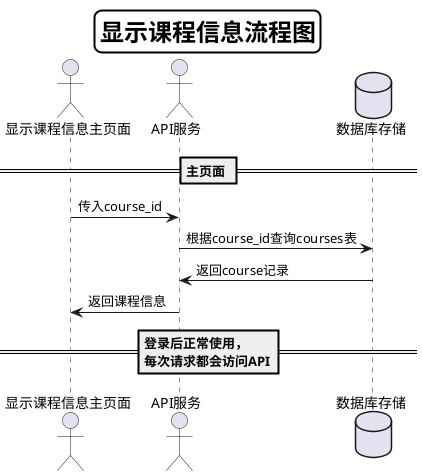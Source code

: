 @startuml
skinparam titleBorderRoundCorner 15
skinparam titleBorderThickness 2
skinparam titleBorderColor #Black
skinparam titleFontSize 24
Title 显示课程信息流程图


actor 显示课程信息主页面
actor API服务
database 数据库存储

== 主页面 ==
显示课程信息主页面->API服务:传入course_id
API服务->数据库存储:根据course_id查询courses表
数据库存储->API服务:返回course记录
API服务->显示课程信息主页面:返回课程信息
== 登录后正常使用，\n每次请求都会访问API==

@enduml